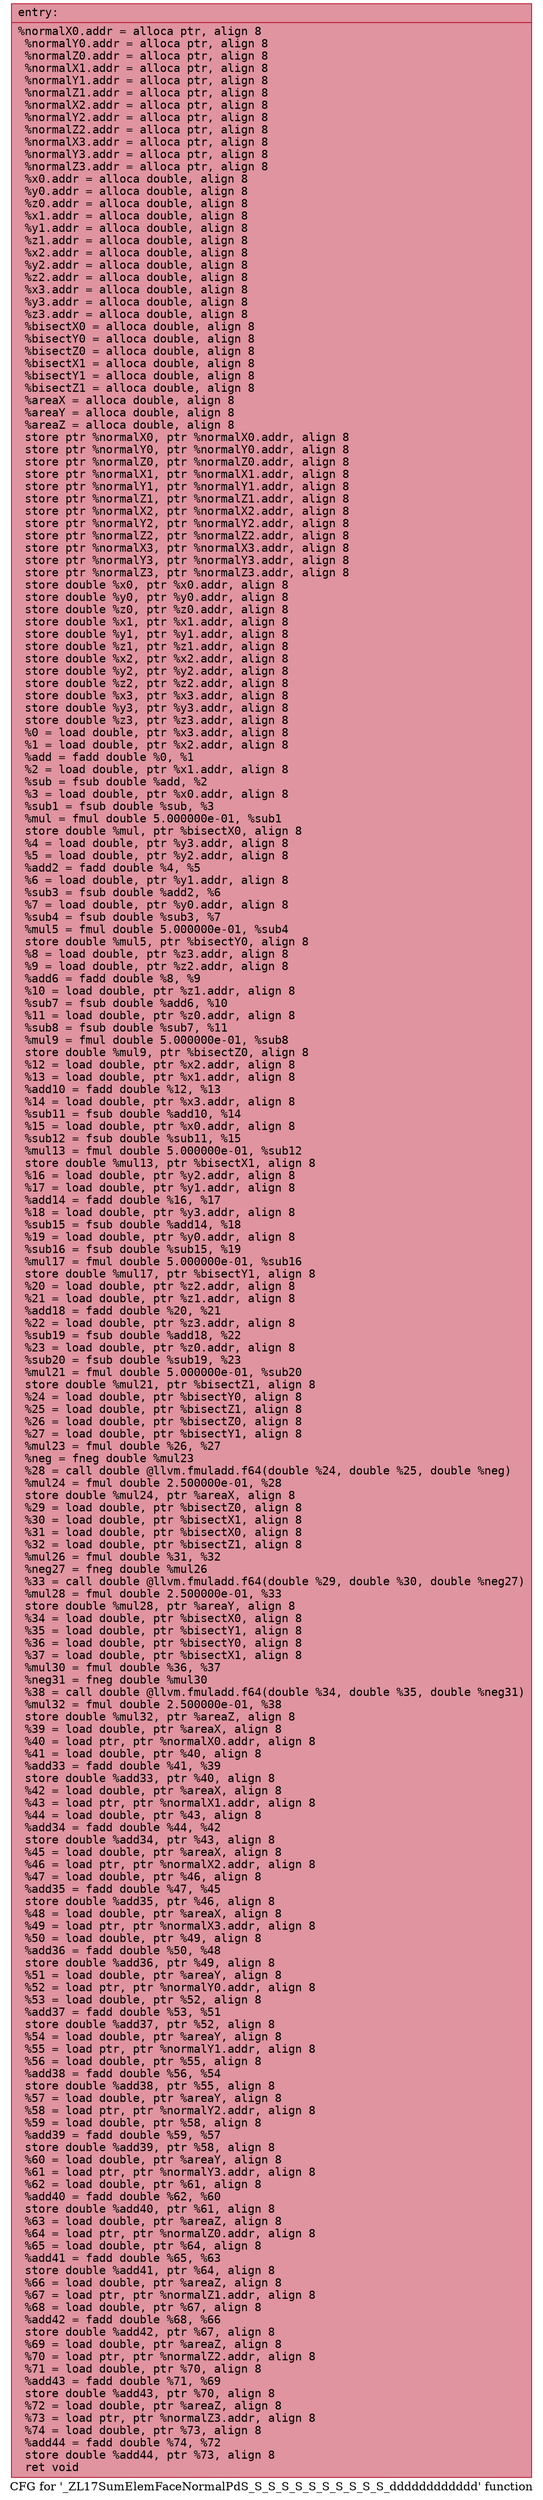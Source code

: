 digraph "CFG for '_ZL17SumElemFaceNormalPdS_S_S_S_S_S_S_S_S_S_S_dddddddddddd' function" {
	label="CFG for '_ZL17SumElemFaceNormalPdS_S_S_S_S_S_S_S_S_S_S_dddddddddddd' function";

	Node0x561418bbf4e0 [shape=record,color="#b70d28ff", style=filled, fillcolor="#b70d2870" fontname="Courier",label="{entry:\l|  %normalX0.addr = alloca ptr, align 8\l  %normalY0.addr = alloca ptr, align 8\l  %normalZ0.addr = alloca ptr, align 8\l  %normalX1.addr = alloca ptr, align 8\l  %normalY1.addr = alloca ptr, align 8\l  %normalZ1.addr = alloca ptr, align 8\l  %normalX2.addr = alloca ptr, align 8\l  %normalY2.addr = alloca ptr, align 8\l  %normalZ2.addr = alloca ptr, align 8\l  %normalX3.addr = alloca ptr, align 8\l  %normalY3.addr = alloca ptr, align 8\l  %normalZ3.addr = alloca ptr, align 8\l  %x0.addr = alloca double, align 8\l  %y0.addr = alloca double, align 8\l  %z0.addr = alloca double, align 8\l  %x1.addr = alloca double, align 8\l  %y1.addr = alloca double, align 8\l  %z1.addr = alloca double, align 8\l  %x2.addr = alloca double, align 8\l  %y2.addr = alloca double, align 8\l  %z2.addr = alloca double, align 8\l  %x3.addr = alloca double, align 8\l  %y3.addr = alloca double, align 8\l  %z3.addr = alloca double, align 8\l  %bisectX0 = alloca double, align 8\l  %bisectY0 = alloca double, align 8\l  %bisectZ0 = alloca double, align 8\l  %bisectX1 = alloca double, align 8\l  %bisectY1 = alloca double, align 8\l  %bisectZ1 = alloca double, align 8\l  %areaX = alloca double, align 8\l  %areaY = alloca double, align 8\l  %areaZ = alloca double, align 8\l  store ptr %normalX0, ptr %normalX0.addr, align 8\l  store ptr %normalY0, ptr %normalY0.addr, align 8\l  store ptr %normalZ0, ptr %normalZ0.addr, align 8\l  store ptr %normalX1, ptr %normalX1.addr, align 8\l  store ptr %normalY1, ptr %normalY1.addr, align 8\l  store ptr %normalZ1, ptr %normalZ1.addr, align 8\l  store ptr %normalX2, ptr %normalX2.addr, align 8\l  store ptr %normalY2, ptr %normalY2.addr, align 8\l  store ptr %normalZ2, ptr %normalZ2.addr, align 8\l  store ptr %normalX3, ptr %normalX3.addr, align 8\l  store ptr %normalY3, ptr %normalY3.addr, align 8\l  store ptr %normalZ3, ptr %normalZ3.addr, align 8\l  store double %x0, ptr %x0.addr, align 8\l  store double %y0, ptr %y0.addr, align 8\l  store double %z0, ptr %z0.addr, align 8\l  store double %x1, ptr %x1.addr, align 8\l  store double %y1, ptr %y1.addr, align 8\l  store double %z1, ptr %z1.addr, align 8\l  store double %x2, ptr %x2.addr, align 8\l  store double %y2, ptr %y2.addr, align 8\l  store double %z2, ptr %z2.addr, align 8\l  store double %x3, ptr %x3.addr, align 8\l  store double %y3, ptr %y3.addr, align 8\l  store double %z3, ptr %z3.addr, align 8\l  %0 = load double, ptr %x3.addr, align 8\l  %1 = load double, ptr %x2.addr, align 8\l  %add = fadd double %0, %1\l  %2 = load double, ptr %x1.addr, align 8\l  %sub = fsub double %add, %2\l  %3 = load double, ptr %x0.addr, align 8\l  %sub1 = fsub double %sub, %3\l  %mul = fmul double 5.000000e-01, %sub1\l  store double %mul, ptr %bisectX0, align 8\l  %4 = load double, ptr %y3.addr, align 8\l  %5 = load double, ptr %y2.addr, align 8\l  %add2 = fadd double %4, %5\l  %6 = load double, ptr %y1.addr, align 8\l  %sub3 = fsub double %add2, %6\l  %7 = load double, ptr %y0.addr, align 8\l  %sub4 = fsub double %sub3, %7\l  %mul5 = fmul double 5.000000e-01, %sub4\l  store double %mul5, ptr %bisectY0, align 8\l  %8 = load double, ptr %z3.addr, align 8\l  %9 = load double, ptr %z2.addr, align 8\l  %add6 = fadd double %8, %9\l  %10 = load double, ptr %z1.addr, align 8\l  %sub7 = fsub double %add6, %10\l  %11 = load double, ptr %z0.addr, align 8\l  %sub8 = fsub double %sub7, %11\l  %mul9 = fmul double 5.000000e-01, %sub8\l  store double %mul9, ptr %bisectZ0, align 8\l  %12 = load double, ptr %x2.addr, align 8\l  %13 = load double, ptr %x1.addr, align 8\l  %add10 = fadd double %12, %13\l  %14 = load double, ptr %x3.addr, align 8\l  %sub11 = fsub double %add10, %14\l  %15 = load double, ptr %x0.addr, align 8\l  %sub12 = fsub double %sub11, %15\l  %mul13 = fmul double 5.000000e-01, %sub12\l  store double %mul13, ptr %bisectX1, align 8\l  %16 = load double, ptr %y2.addr, align 8\l  %17 = load double, ptr %y1.addr, align 8\l  %add14 = fadd double %16, %17\l  %18 = load double, ptr %y3.addr, align 8\l  %sub15 = fsub double %add14, %18\l  %19 = load double, ptr %y0.addr, align 8\l  %sub16 = fsub double %sub15, %19\l  %mul17 = fmul double 5.000000e-01, %sub16\l  store double %mul17, ptr %bisectY1, align 8\l  %20 = load double, ptr %z2.addr, align 8\l  %21 = load double, ptr %z1.addr, align 8\l  %add18 = fadd double %20, %21\l  %22 = load double, ptr %z3.addr, align 8\l  %sub19 = fsub double %add18, %22\l  %23 = load double, ptr %z0.addr, align 8\l  %sub20 = fsub double %sub19, %23\l  %mul21 = fmul double 5.000000e-01, %sub20\l  store double %mul21, ptr %bisectZ1, align 8\l  %24 = load double, ptr %bisectY0, align 8\l  %25 = load double, ptr %bisectZ1, align 8\l  %26 = load double, ptr %bisectZ0, align 8\l  %27 = load double, ptr %bisectY1, align 8\l  %mul23 = fmul double %26, %27\l  %neg = fneg double %mul23\l  %28 = call double @llvm.fmuladd.f64(double %24, double %25, double %neg)\l  %mul24 = fmul double 2.500000e-01, %28\l  store double %mul24, ptr %areaX, align 8\l  %29 = load double, ptr %bisectZ0, align 8\l  %30 = load double, ptr %bisectX1, align 8\l  %31 = load double, ptr %bisectX0, align 8\l  %32 = load double, ptr %bisectZ1, align 8\l  %mul26 = fmul double %31, %32\l  %neg27 = fneg double %mul26\l  %33 = call double @llvm.fmuladd.f64(double %29, double %30, double %neg27)\l  %mul28 = fmul double 2.500000e-01, %33\l  store double %mul28, ptr %areaY, align 8\l  %34 = load double, ptr %bisectX0, align 8\l  %35 = load double, ptr %bisectY1, align 8\l  %36 = load double, ptr %bisectY0, align 8\l  %37 = load double, ptr %bisectX1, align 8\l  %mul30 = fmul double %36, %37\l  %neg31 = fneg double %mul30\l  %38 = call double @llvm.fmuladd.f64(double %34, double %35, double %neg31)\l  %mul32 = fmul double 2.500000e-01, %38\l  store double %mul32, ptr %areaZ, align 8\l  %39 = load double, ptr %areaX, align 8\l  %40 = load ptr, ptr %normalX0.addr, align 8\l  %41 = load double, ptr %40, align 8\l  %add33 = fadd double %41, %39\l  store double %add33, ptr %40, align 8\l  %42 = load double, ptr %areaX, align 8\l  %43 = load ptr, ptr %normalX1.addr, align 8\l  %44 = load double, ptr %43, align 8\l  %add34 = fadd double %44, %42\l  store double %add34, ptr %43, align 8\l  %45 = load double, ptr %areaX, align 8\l  %46 = load ptr, ptr %normalX2.addr, align 8\l  %47 = load double, ptr %46, align 8\l  %add35 = fadd double %47, %45\l  store double %add35, ptr %46, align 8\l  %48 = load double, ptr %areaX, align 8\l  %49 = load ptr, ptr %normalX3.addr, align 8\l  %50 = load double, ptr %49, align 8\l  %add36 = fadd double %50, %48\l  store double %add36, ptr %49, align 8\l  %51 = load double, ptr %areaY, align 8\l  %52 = load ptr, ptr %normalY0.addr, align 8\l  %53 = load double, ptr %52, align 8\l  %add37 = fadd double %53, %51\l  store double %add37, ptr %52, align 8\l  %54 = load double, ptr %areaY, align 8\l  %55 = load ptr, ptr %normalY1.addr, align 8\l  %56 = load double, ptr %55, align 8\l  %add38 = fadd double %56, %54\l  store double %add38, ptr %55, align 8\l  %57 = load double, ptr %areaY, align 8\l  %58 = load ptr, ptr %normalY2.addr, align 8\l  %59 = load double, ptr %58, align 8\l  %add39 = fadd double %59, %57\l  store double %add39, ptr %58, align 8\l  %60 = load double, ptr %areaY, align 8\l  %61 = load ptr, ptr %normalY3.addr, align 8\l  %62 = load double, ptr %61, align 8\l  %add40 = fadd double %62, %60\l  store double %add40, ptr %61, align 8\l  %63 = load double, ptr %areaZ, align 8\l  %64 = load ptr, ptr %normalZ0.addr, align 8\l  %65 = load double, ptr %64, align 8\l  %add41 = fadd double %65, %63\l  store double %add41, ptr %64, align 8\l  %66 = load double, ptr %areaZ, align 8\l  %67 = load ptr, ptr %normalZ1.addr, align 8\l  %68 = load double, ptr %67, align 8\l  %add42 = fadd double %68, %66\l  store double %add42, ptr %67, align 8\l  %69 = load double, ptr %areaZ, align 8\l  %70 = load ptr, ptr %normalZ2.addr, align 8\l  %71 = load double, ptr %70, align 8\l  %add43 = fadd double %71, %69\l  store double %add43, ptr %70, align 8\l  %72 = load double, ptr %areaZ, align 8\l  %73 = load ptr, ptr %normalZ3.addr, align 8\l  %74 = load double, ptr %73, align 8\l  %add44 = fadd double %74, %72\l  store double %add44, ptr %73, align 8\l  ret void\l}"];
}
